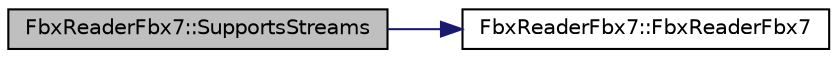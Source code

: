 digraph "FbxReaderFbx7::SupportsStreams"
{
  edge [fontname="Helvetica",fontsize="10",labelfontname="Helvetica",labelfontsize="10"];
  node [fontname="Helvetica",fontsize="10",shape=record];
  rankdir="LR";
  Node45 [label="FbxReaderFbx7::SupportsStreams",height=0.2,width=0.4,color="black", fillcolor="grey75", style="filled", fontcolor="black"];
  Node45 -> Node46 [color="midnightblue",fontsize="10",style="solid",fontname="Helvetica"];
  Node46 [label="FbxReaderFbx7::FbxReaderFbx7",height=0.2,width=0.4,color="black", fillcolor="white", style="filled",URL="$class_fbx_reader_fbx7.html#aa470c2f9e4b688ee385df2c4ebc8b65f"];
}
